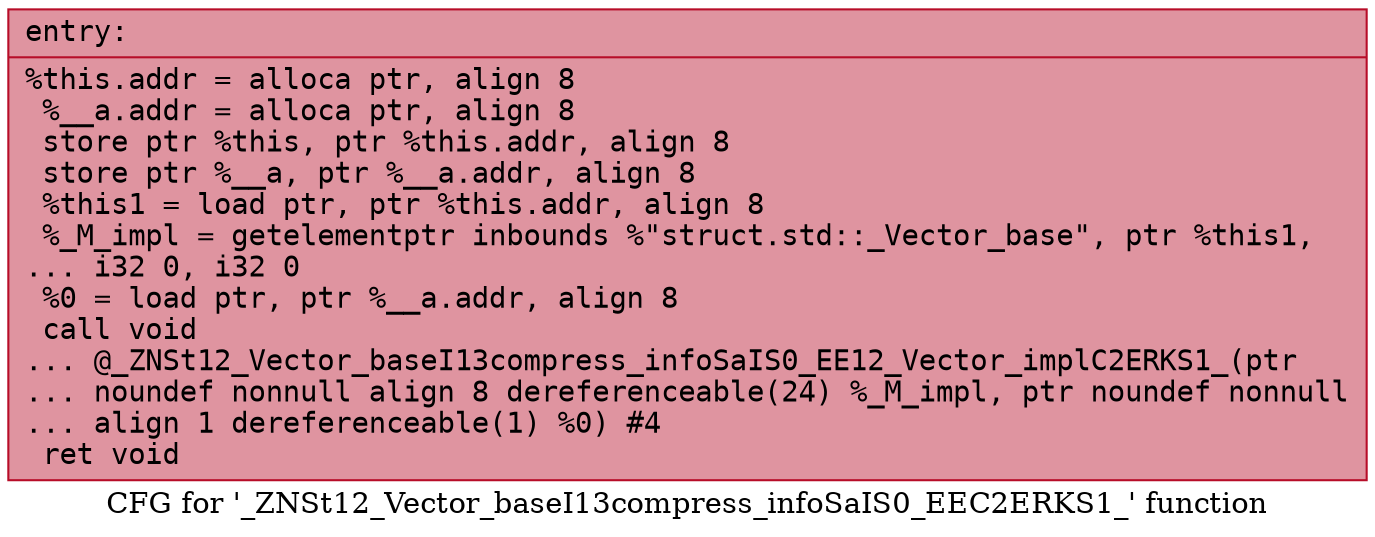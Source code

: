 digraph "CFG for '_ZNSt12_Vector_baseI13compress_infoSaIS0_EEC2ERKS1_' function" {
	label="CFG for '_ZNSt12_Vector_baseI13compress_infoSaIS0_EEC2ERKS1_' function";

	Node0x5651cd854560 [shape=record,color="#b70d28ff", style=filled, fillcolor="#b70d2870" fontname="Courier",label="{entry:\l|  %this.addr = alloca ptr, align 8\l  %__a.addr = alloca ptr, align 8\l  store ptr %this, ptr %this.addr, align 8\l  store ptr %__a, ptr %__a.addr, align 8\l  %this1 = load ptr, ptr %this.addr, align 8\l  %_M_impl = getelementptr inbounds %\"struct.std::_Vector_base\", ptr %this1,\l... i32 0, i32 0\l  %0 = load ptr, ptr %__a.addr, align 8\l  call void\l... @_ZNSt12_Vector_baseI13compress_infoSaIS0_EE12_Vector_implC2ERKS1_(ptr\l... noundef nonnull align 8 dereferenceable(24) %_M_impl, ptr noundef nonnull\l... align 1 dereferenceable(1) %0) #4\l  ret void\l}"];
}
